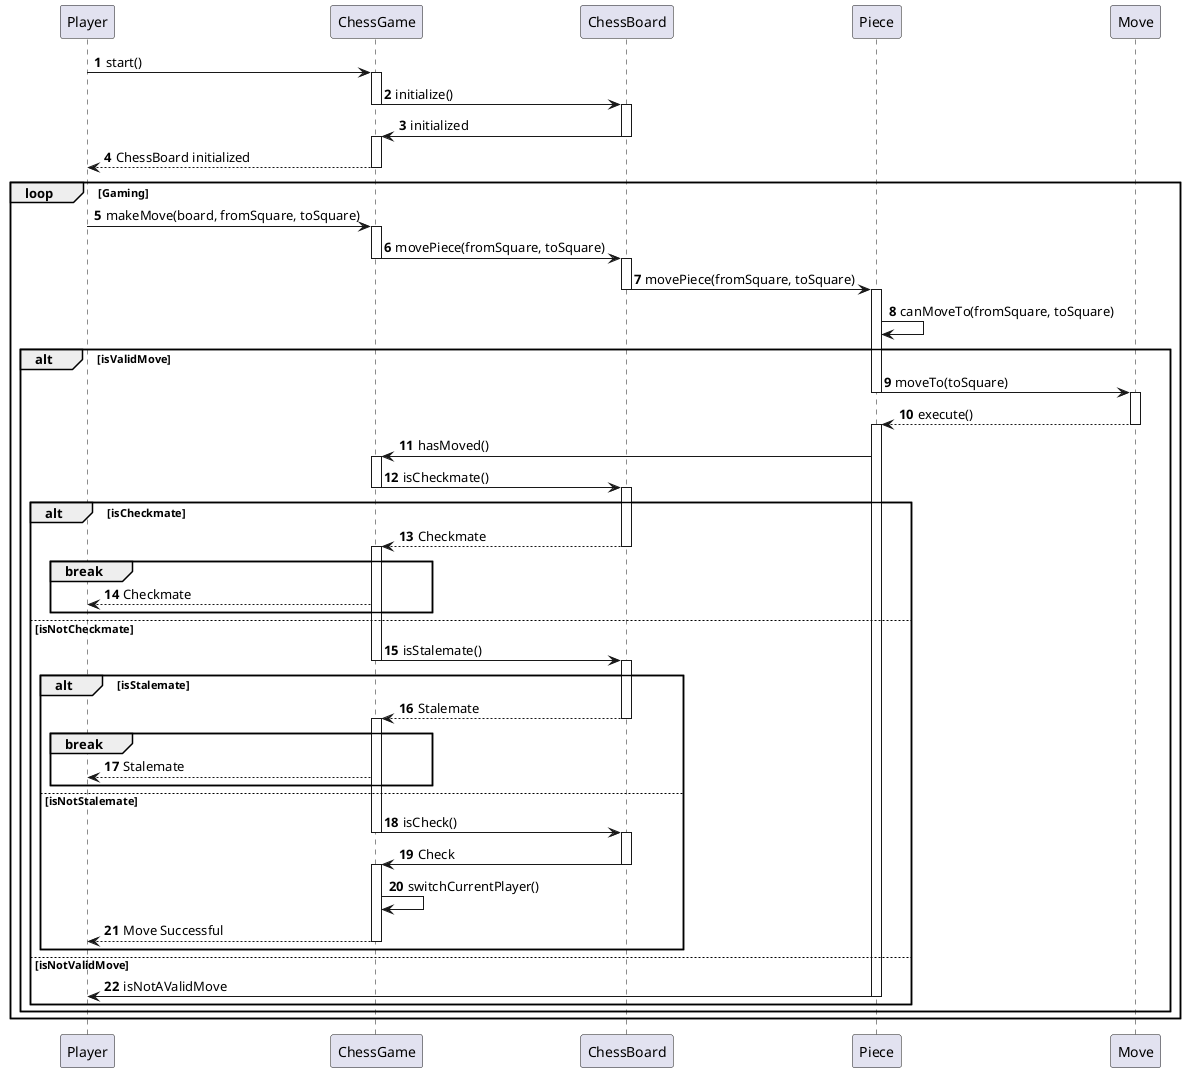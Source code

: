 @startuml

participant Player
participant ChessGame
participant ChessBoard
participant Piece
participant Move

autonumber

Player -> ChessGame: start()
activate ChessGame
ChessGame -> ChessBoard: initialize()
deactivate ChessGame
activate ChessBoard
ChessBoard -> ChessGame: initialized
deactivate ChessBoard
activate ChessGame
ChessGame --> Player: ChessBoard initialized
deactivate ChessGame

loop Gaming
    Player -> ChessGame: makeMove(board, fromSquare, toSquare)
    activate ChessGame
    ChessGame -> ChessBoard: movePiece(fromSquare, toSquare)
    deactivate ChessGame
    activate ChessBoard
    ChessBoard -> Piece: movePiece(fromSquare, toSquare)
    deactivate ChessBoard
    activate Piece
    Piece -> Piece: canMoveTo(fromSquare, toSquare)
    alt isValidMove
        Piece -> Move: moveTo(toSquare)
        deactivate Piece
        activate Move
        Move --> Piece: execute()
        deactivate Move
        activate Piece
        Piece -> ChessGame: hasMoved()
        activate ChessGame
        ChessGame -> ChessBoard: isCheckmate()
        deactivate ChessGame
        activate ChessBoard
        alt isCheckmate
            ChessBoard --> ChessGame: Checkmate
            deactivate ChessBoard
            activate ChessGame
            break
                ChessGame --> Player: Checkmate
            end
        else isNotCheckmate
            ChessGame -> ChessBoard: isStalemate()
            deactivate ChessGame
            activate ChessBoard
            alt isStalemate
                ChessBoard --> ChessGame: Stalemate
                deactivate ChessBoard
                activate ChessGame
                break
                    ChessGame --> Player: Stalemate
                end
            else isNotStalemate
                ChessGame -> ChessBoard: isCheck()
                deactivate ChessGame
                activate ChessBoard
                ChessBoard -> ChessGame: Check
                deactivate ChessBoard
                activate ChessGame
                ChessGame -> ChessGame: switchCurrentPlayer()
                ChessGame --> Player: Move Successful
                deactivate ChessGame
            end
        else isNotValidMove
            Piece -> Player: isNotAValidMove
            deactivate Piece
        end
        deactivate ChessGame
    end
end
@enduml
